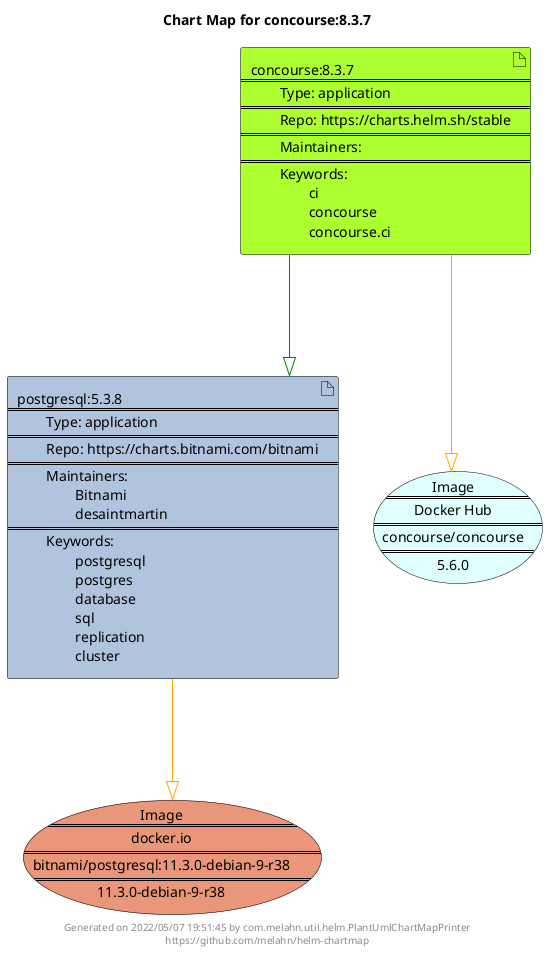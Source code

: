 @startuml
skinparam linetype ortho
skinparam backgroundColor white
skinparam usecaseBorderColor black
skinparam usecaseArrowColor LightSlateGray
skinparam artifactBorderColor black
skinparam artifactArrowColor LightSlateGray

title Chart Map for concourse:8.3.7

'There are 2 referenced Helm Charts
artifact "concourse:8.3.7\n====\n\tType: application\n====\n\tRepo: https://charts.helm.sh/stable\n====\n\tMaintainers: \n====\n\tKeywords: \n\t\tci\n\t\tconcourse\n\t\tconcourse.ci" as concourse_8_3_7 #GreenYellow
artifact "postgresql:5.3.8\n====\n\tType: application\n====\n\tRepo: https://charts.bitnami.com/bitnami\n====\n\tMaintainers: \n\t\tBitnami\n\t\tdesaintmartin\n====\n\tKeywords: \n\t\tpostgresql\n\t\tpostgres\n\t\tdatabase\n\t\tsql\n\t\treplication\n\t\tcluster" as postgresql_5_3_8 #LightSteelBlue

'There are 2 referenced Docker Images
usecase "Image\n====\ndocker.io\n====\nbitnami/postgresql:11.3.0-debian-9-r38\n====\n11.3.0-debian-9-r38" as docker_io_bitnami_postgresql_11_3_0_debian_9_r38 #DarkSalmon
usecase "Image\n====\nDocker Hub\n====\nconcourse/concourse\n====\n5.6.0" as concourse_concourse_5_6_0 #LightCyan

'Chart Dependencies
concourse_8_3_7--[#green]-|>postgresql_5_3_8
concourse_8_3_7--[#orange]-|>concourse_concourse_5_6_0
postgresql_5_3_8--[#orange]-|>docker_io_bitnami_postgresql_11_3_0_debian_9_r38

center footer Generated on 2022/05/07 19:51:45 by com.melahn.util.helm.PlantUmlChartMapPrinter\nhttps://github.com/melahn/helm-chartmap
@enduml
